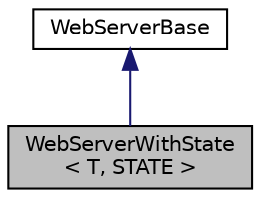 digraph "WebServerWithState&lt; T, STATE &gt;"
{
 // LATEX_PDF_SIZE
  edge [fontname="Helvetica",fontsize="10",labelfontname="Helvetica",labelfontsize="10"];
  node [fontname="Helvetica",fontsize="10",shape=record];
  Node1 [label="WebServerWithState\l\< T, STATE \>",height=0.2,width=0.4,color="black", fillcolor="grey75", style="filled", fontcolor="black",tooltip=" "];
  Node2 -> Node1 [dir="back",color="midnightblue",fontsize="10",style="solid"];
  Node2 [label="WebServerBase",height=0.2,width=0.4,color="black", fillcolor="white", style="filled",URL="$classWebServerBase.html",tooltip=" "];
}
